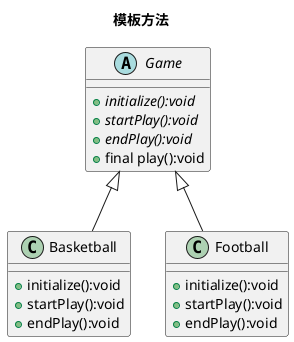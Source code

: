 @startuml
title 模板方法

abstract class Game {
   + {abstract} initialize():void
   + {abstract} startPlay():void
   + {abstract} endPlay():void
   + final play():void
}

class Basketball extends Game {
   + initialize():void
   + startPlay():void
   + endPlay():void
}

class Football extends Game {
   + initialize():void
   + startPlay():void
   + endPlay():void
}


@enduml